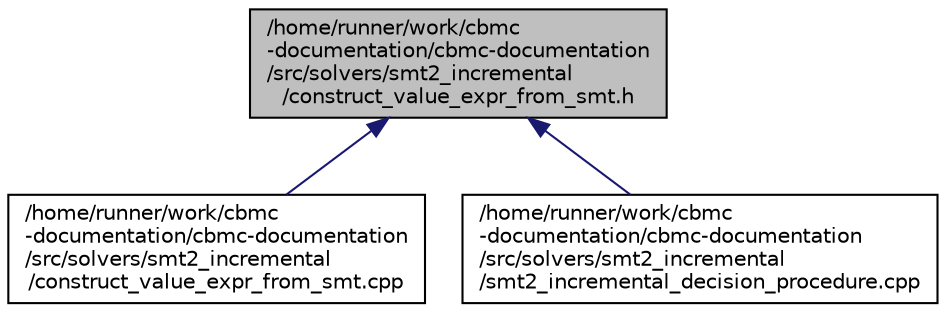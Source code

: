 digraph "/home/runner/work/cbmc-documentation/cbmc-documentation/src/solvers/smt2_incremental/construct_value_expr_from_smt.h"
{
 // LATEX_PDF_SIZE
  bgcolor="transparent";
  edge [fontname="Helvetica",fontsize="10",labelfontname="Helvetica",labelfontsize="10"];
  node [fontname="Helvetica",fontsize="10",shape=record];
  Node1 [label="/home/runner/work/cbmc\l-documentation/cbmc-documentation\l/src/solvers/smt2_incremental\l/construct_value_expr_from_smt.h",height=0.2,width=0.4,color="black", fillcolor="grey75", style="filled", fontcolor="black",tooltip=" "];
  Node1 -> Node2 [dir="back",color="midnightblue",fontsize="10",style="solid",fontname="Helvetica"];
  Node2 [label="/home/runner/work/cbmc\l-documentation/cbmc-documentation\l/src/solvers/smt2_incremental\l/construct_value_expr_from_smt.cpp",height=0.2,width=0.4,color="black",URL="$construct__value__expr__from__smt_8cpp.html",tooltip=" "];
  Node1 -> Node3 [dir="back",color="midnightblue",fontsize="10",style="solid",fontname="Helvetica"];
  Node3 [label="/home/runner/work/cbmc\l-documentation/cbmc-documentation\l/src/solvers/smt2_incremental\l/smt2_incremental_decision_procedure.cpp",height=0.2,width=0.4,color="black",URL="$smt2__incremental__decision__procedure_8cpp.html",tooltip=" "];
}

